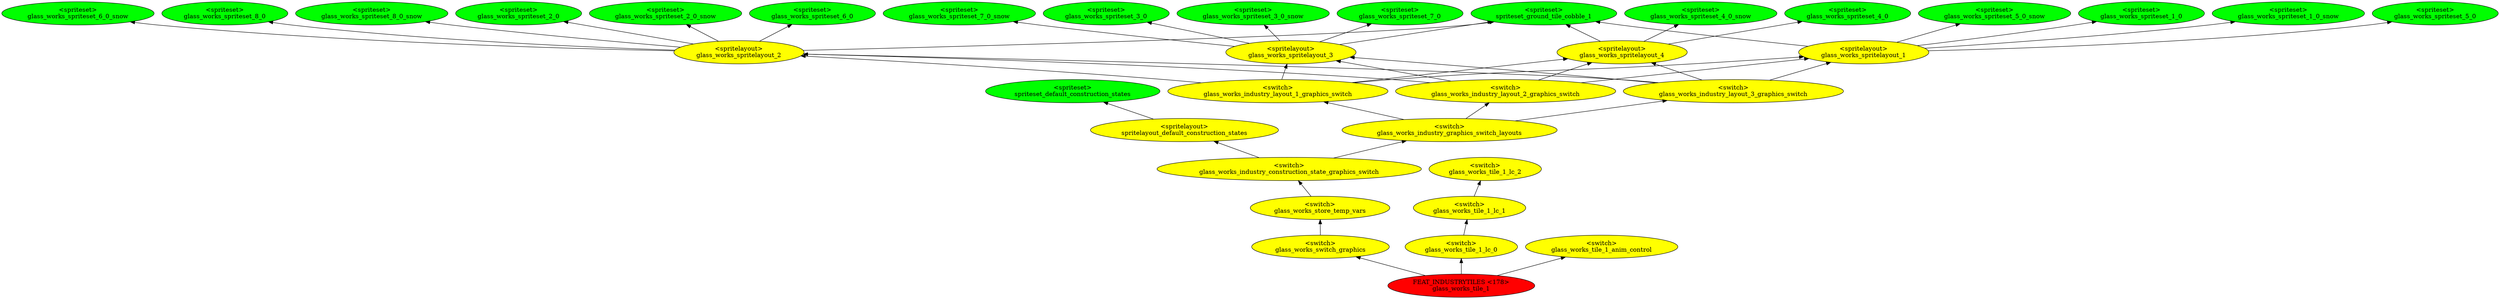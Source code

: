 digraph {
rankdir="BT"
spriteset_default_construction_states [fillcolor=green style="filled" label="<spriteset>\nspriteset_default_construction_states"]
spritelayout_default_construction_states [fillcolor=yellow style="filled" label="<spritelayout>\nspritelayout_default_construction_states"]
spriteset_ground_tile_cobble_1 [fillcolor=green style="filled" label="<spriteset>\nspriteset_ground_tile_cobble_1"]
glass_works_spriteset_1_0 [fillcolor=green style="filled" label="<spriteset>\nglass_works_spriteset_1_0"]
glass_works_spriteset_1_0_snow [fillcolor=green style="filled" label="<spriteset>\nglass_works_spriteset_1_0_snow"]
glass_works_spriteset_2_0 [fillcolor=green style="filled" label="<spriteset>\nglass_works_spriteset_2_0"]
glass_works_spriteset_2_0_snow [fillcolor=green style="filled" label="<spriteset>\nglass_works_spriteset_2_0_snow"]
glass_works_spriteset_3_0 [fillcolor=green style="filled" label="<spriteset>\nglass_works_spriteset_3_0"]
glass_works_spriteset_3_0_snow [fillcolor=green style="filled" label="<spriteset>\nglass_works_spriteset_3_0_snow"]
glass_works_spriteset_4_0 [fillcolor=green style="filled" label="<spriteset>\nglass_works_spriteset_4_0"]
glass_works_spriteset_4_0_snow [fillcolor=green style="filled" label="<spriteset>\nglass_works_spriteset_4_0_snow"]
glass_works_spriteset_5_0 [fillcolor=green style="filled" label="<spriteset>\nglass_works_spriteset_5_0"]
glass_works_spriteset_5_0_snow [fillcolor=green style="filled" label="<spriteset>\nglass_works_spriteset_5_0_snow"]
glass_works_spriteset_6_0 [fillcolor=green style="filled" label="<spriteset>\nglass_works_spriteset_6_0"]
glass_works_spriteset_6_0_snow [fillcolor=green style="filled" label="<spriteset>\nglass_works_spriteset_6_0_snow"]
glass_works_spriteset_7_0 [fillcolor=green style="filled" label="<spriteset>\nglass_works_spriteset_7_0"]
glass_works_spriteset_7_0_snow [fillcolor=green style="filled" label="<spriteset>\nglass_works_spriteset_7_0_snow"]
glass_works_spriteset_8_0 [fillcolor=green style="filled" label="<spriteset>\nglass_works_spriteset_8_0"]
glass_works_spriteset_8_0_snow [fillcolor=green style="filled" label="<spriteset>\nglass_works_spriteset_8_0_snow"]
glass_works_spritelayout_1 [fillcolor=yellow style="filled" label="<spritelayout>\nglass_works_spritelayout_1"]
glass_works_spritelayout_2 [fillcolor=yellow style="filled" label="<spritelayout>\nglass_works_spritelayout_2"]
glass_works_spritelayout_3 [fillcolor=yellow style="filled" label="<spritelayout>\nglass_works_spritelayout_3"]
glass_works_spritelayout_4 [fillcolor=yellow style="filled" label="<spritelayout>\nglass_works_spritelayout_4"]
glass_works_industry_layout_1_graphics_switch [fillcolor=yellow style="filled" label="<switch>\nglass_works_industry_layout_1_graphics_switch"]
glass_works_industry_layout_2_graphics_switch [fillcolor=yellow style="filled" label="<switch>\nglass_works_industry_layout_2_graphics_switch"]
glass_works_industry_layout_3_graphics_switch [fillcolor=yellow style="filled" label="<switch>\nglass_works_industry_layout_3_graphics_switch"]
glass_works_industry_graphics_switch_layouts [fillcolor=yellow style="filled" label="<switch>\nglass_works_industry_graphics_switch_layouts"]
glass_works_industry_construction_state_graphics_switch [fillcolor=yellow style="filled" label="<switch>\nglass_works_industry_construction_state_graphics_switch"]
glass_works_store_temp_vars [fillcolor=yellow style="filled" label="<switch>\nglass_works_store_temp_vars"]
glass_works_switch_graphics [fillcolor=yellow style="filled" label="<switch>\nglass_works_switch_graphics"]
glass_works_tile_1_lc_2 [fillcolor=yellow style="filled" label="<switch>\nglass_works_tile_1_lc_2"]
glass_works_tile_1_lc_1 [fillcolor=yellow style="filled" label="<switch>\nglass_works_tile_1_lc_1"]
glass_works_tile_1_lc_0 [fillcolor=yellow style="filled" label="<switch>\nglass_works_tile_1_lc_0"]
glass_works_tile_1_anim_control [fillcolor=yellow style="filled" label="<switch>\nglass_works_tile_1_anim_control"]
glass_works_tile_1 [fillcolor=red style="filled" label="FEAT_INDUSTRYTILES <178>\nglass_works_tile_1"]
glass_works_industry_construction_state_graphics_switch->spritelayout_default_construction_states
glass_works_spritelayout_2->glass_works_spriteset_6_0
glass_works_industry_graphics_switch_layouts->glass_works_industry_layout_1_graphics_switch
glass_works_industry_layout_3_graphics_switch->glass_works_spritelayout_2
glass_works_tile_1_lc_1->glass_works_tile_1_lc_2
glass_works_tile_1_lc_0->glass_works_tile_1_lc_1
glass_works_tile_1->glass_works_tile_1_anim_control
glass_works_industry_layout_1_graphics_switch->glass_works_spritelayout_2
glass_works_spritelayout_2->glass_works_spriteset_2_0_snow
glass_works_industry_layout_2_graphics_switch->glass_works_spritelayout_2
glass_works_spritelayout_3->glass_works_spriteset_3_0_snow
glass_works_spritelayout_4->glass_works_spriteset_4_0_snow
glass_works_spritelayout_1->glass_works_spriteset_1_0
glass_works_industry_layout_1_graphics_switch->glass_works_spritelayout_4
glass_works_spritelayout_4->glass_works_spriteset_4_0
glass_works_spritelayout_2->spriteset_ground_tile_cobble_1
glass_works_switch_graphics->glass_works_store_temp_vars
glass_works_industry_layout_2_graphics_switch->glass_works_spritelayout_1
glass_works_spritelayout_3->spriteset_ground_tile_cobble_1
glass_works_tile_1->glass_works_switch_graphics
glass_works_spritelayout_3->glass_works_spriteset_3_0
glass_works_industry_layout_1_graphics_switch->glass_works_spritelayout_1
glass_works_industry_graphics_switch_layouts->glass_works_industry_layout_3_graphics_switch
glass_works_industry_layout_2_graphics_switch->glass_works_spritelayout_3
glass_works_spritelayout_2->glass_works_spriteset_2_0
glass_works_spritelayout_1->glass_works_spriteset_5_0
glass_works_industry_graphics_switch_layouts->glass_works_industry_layout_2_graphics_switch
glass_works_industry_layout_1_graphics_switch->glass_works_spritelayout_3
glass_works_spritelayout_1->glass_works_spriteset_5_0_snow
glass_works_industry_construction_state_graphics_switch->glass_works_industry_graphics_switch_layouts
glass_works_industry_layout_3_graphics_switch->glass_works_spritelayout_4
glass_works_spritelayout_3->glass_works_spriteset_7_0
glass_works_tile_1->glass_works_tile_1_lc_0
glass_works_spritelayout_2->glass_works_spriteset_8_0_snow
glass_works_spritelayout_4->spriteset_ground_tile_cobble_1
spritelayout_default_construction_states->spriteset_default_construction_states
glass_works_industry_layout_3_graphics_switch->glass_works_spritelayout_1
glass_works_spritelayout_2->glass_works_spriteset_8_0
glass_works_store_temp_vars->glass_works_industry_construction_state_graphics_switch
glass_works_spritelayout_2->glass_works_spriteset_6_0_snow
glass_works_spritelayout_3->glass_works_spriteset_7_0_snow
glass_works_industry_layout_2_graphics_switch->glass_works_spritelayout_4
glass_works_industry_layout_3_graphics_switch->glass_works_spritelayout_3
glass_works_spritelayout_1->spriteset_ground_tile_cobble_1
glass_works_spritelayout_1->glass_works_spriteset_1_0_snow
}
